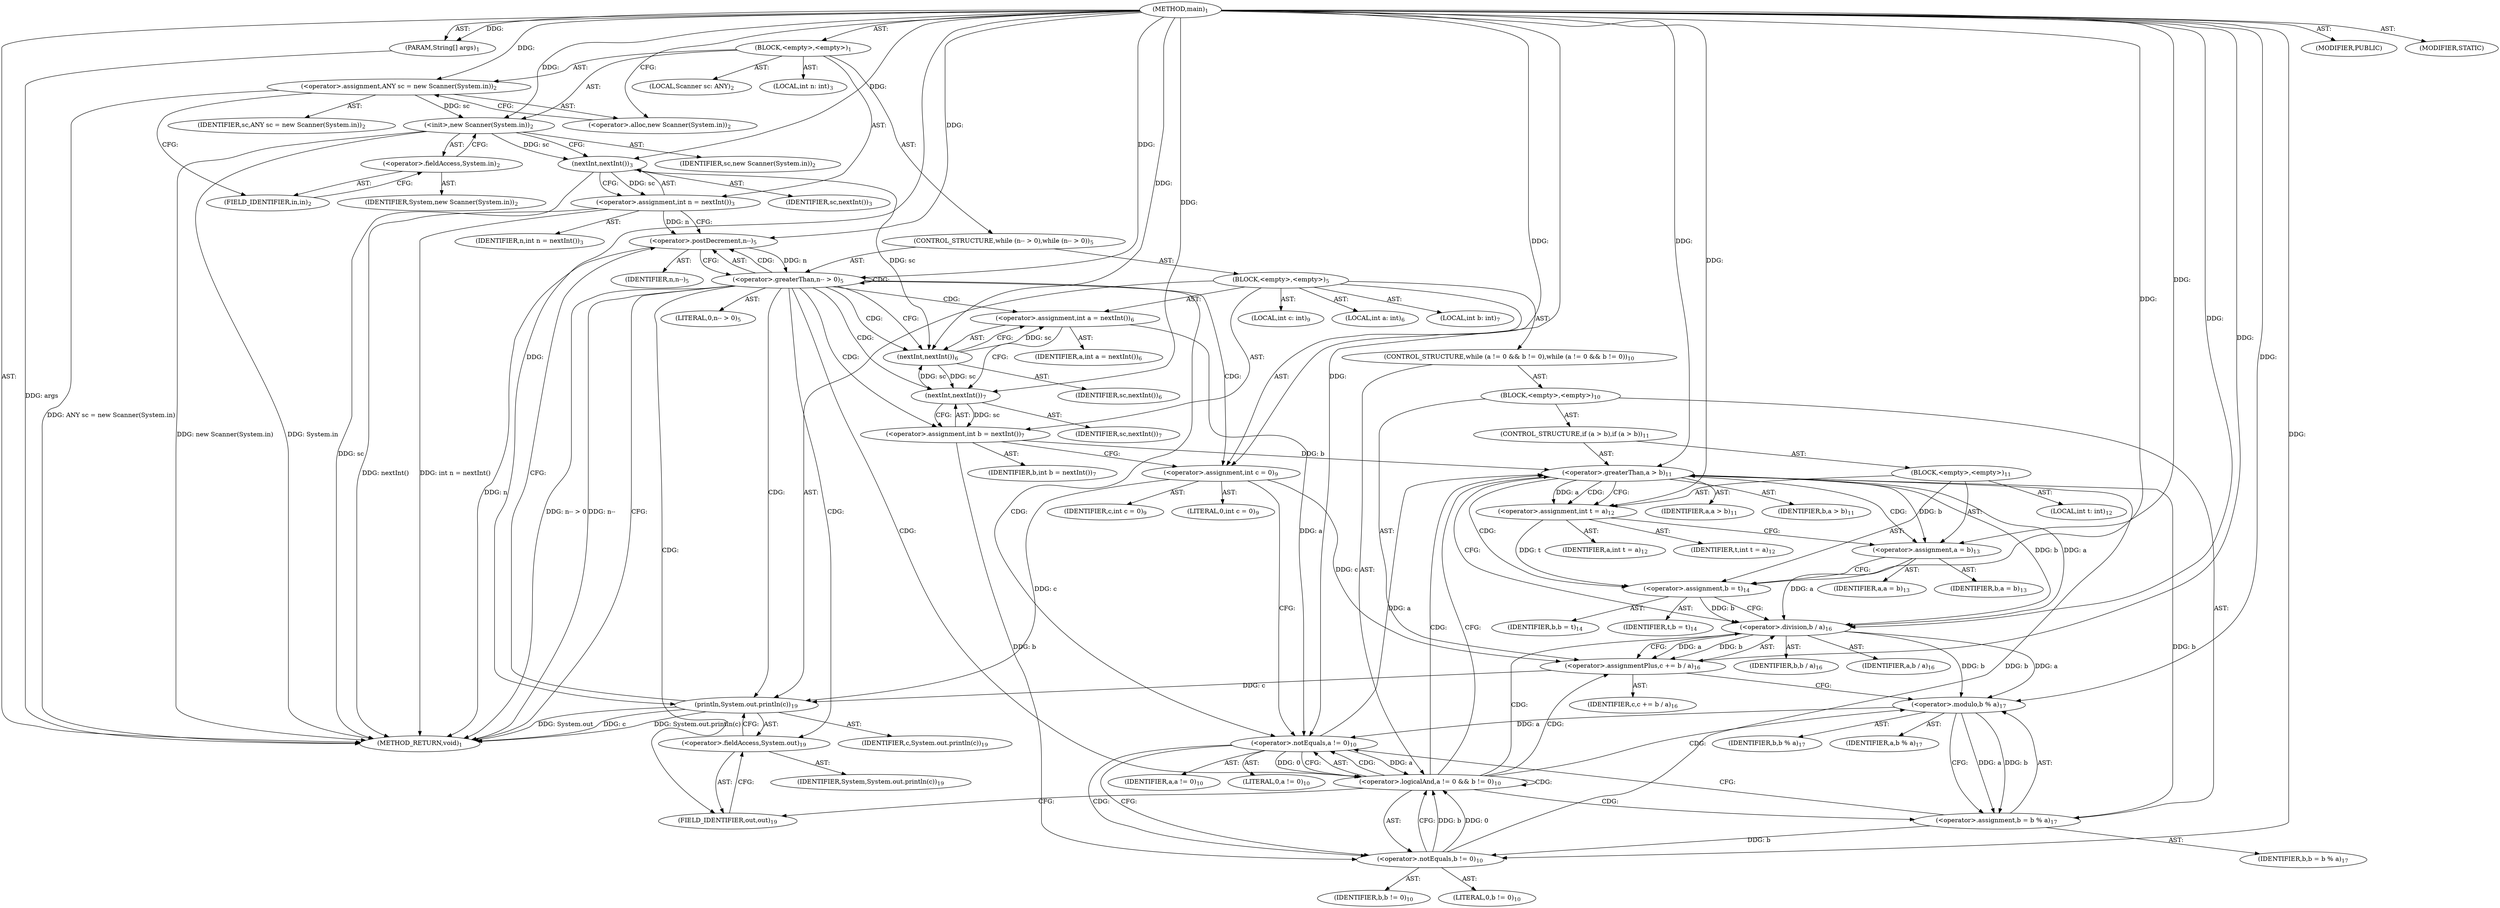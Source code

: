 digraph "main" {  
"19" [label = <(METHOD,main)<SUB>1</SUB>> ]
"20" [label = <(PARAM,String[] args)<SUB>1</SUB>> ]
"21" [label = <(BLOCK,&lt;empty&gt;,&lt;empty&gt;)<SUB>1</SUB>> ]
"4" [label = <(LOCAL,Scanner sc: ANY)<SUB>2</SUB>> ]
"22" [label = <(&lt;operator&gt;.assignment,ANY sc = new Scanner(System.in))<SUB>2</SUB>> ]
"23" [label = <(IDENTIFIER,sc,ANY sc = new Scanner(System.in))<SUB>2</SUB>> ]
"24" [label = <(&lt;operator&gt;.alloc,new Scanner(System.in))<SUB>2</SUB>> ]
"25" [label = <(&lt;init&gt;,new Scanner(System.in))<SUB>2</SUB>> ]
"3" [label = <(IDENTIFIER,sc,new Scanner(System.in))<SUB>2</SUB>> ]
"26" [label = <(&lt;operator&gt;.fieldAccess,System.in)<SUB>2</SUB>> ]
"27" [label = <(IDENTIFIER,System,new Scanner(System.in))<SUB>2</SUB>> ]
"28" [label = <(FIELD_IDENTIFIER,in,in)<SUB>2</SUB>> ]
"29" [label = <(LOCAL,int n: int)<SUB>3</SUB>> ]
"30" [label = <(&lt;operator&gt;.assignment,int n = nextInt())<SUB>3</SUB>> ]
"31" [label = <(IDENTIFIER,n,int n = nextInt())<SUB>3</SUB>> ]
"32" [label = <(nextInt,nextInt())<SUB>3</SUB>> ]
"33" [label = <(IDENTIFIER,sc,nextInt())<SUB>3</SUB>> ]
"34" [label = <(CONTROL_STRUCTURE,while (n-- &gt; 0),while (n-- &gt; 0))<SUB>5</SUB>> ]
"35" [label = <(&lt;operator&gt;.greaterThan,n-- &gt; 0)<SUB>5</SUB>> ]
"36" [label = <(&lt;operator&gt;.postDecrement,n--)<SUB>5</SUB>> ]
"37" [label = <(IDENTIFIER,n,n--)<SUB>5</SUB>> ]
"38" [label = <(LITERAL,0,n-- &gt; 0)<SUB>5</SUB>> ]
"39" [label = <(BLOCK,&lt;empty&gt;,&lt;empty&gt;)<SUB>5</SUB>> ]
"40" [label = <(LOCAL,int a: int)<SUB>6</SUB>> ]
"41" [label = <(&lt;operator&gt;.assignment,int a = nextInt())<SUB>6</SUB>> ]
"42" [label = <(IDENTIFIER,a,int a = nextInt())<SUB>6</SUB>> ]
"43" [label = <(nextInt,nextInt())<SUB>6</SUB>> ]
"44" [label = <(IDENTIFIER,sc,nextInt())<SUB>6</SUB>> ]
"45" [label = <(LOCAL,int b: int)<SUB>7</SUB>> ]
"46" [label = <(&lt;operator&gt;.assignment,int b = nextInt())<SUB>7</SUB>> ]
"47" [label = <(IDENTIFIER,b,int b = nextInt())<SUB>7</SUB>> ]
"48" [label = <(nextInt,nextInt())<SUB>7</SUB>> ]
"49" [label = <(IDENTIFIER,sc,nextInt())<SUB>7</SUB>> ]
"50" [label = <(LOCAL,int c: int)<SUB>9</SUB>> ]
"51" [label = <(&lt;operator&gt;.assignment,int c = 0)<SUB>9</SUB>> ]
"52" [label = <(IDENTIFIER,c,int c = 0)<SUB>9</SUB>> ]
"53" [label = <(LITERAL,0,int c = 0)<SUB>9</SUB>> ]
"54" [label = <(CONTROL_STRUCTURE,while (a != 0 &amp;&amp; b != 0),while (a != 0 &amp;&amp; b != 0))<SUB>10</SUB>> ]
"55" [label = <(&lt;operator&gt;.logicalAnd,a != 0 &amp;&amp; b != 0)<SUB>10</SUB>> ]
"56" [label = <(&lt;operator&gt;.notEquals,a != 0)<SUB>10</SUB>> ]
"57" [label = <(IDENTIFIER,a,a != 0)<SUB>10</SUB>> ]
"58" [label = <(LITERAL,0,a != 0)<SUB>10</SUB>> ]
"59" [label = <(&lt;operator&gt;.notEquals,b != 0)<SUB>10</SUB>> ]
"60" [label = <(IDENTIFIER,b,b != 0)<SUB>10</SUB>> ]
"61" [label = <(LITERAL,0,b != 0)<SUB>10</SUB>> ]
"62" [label = <(BLOCK,&lt;empty&gt;,&lt;empty&gt;)<SUB>10</SUB>> ]
"63" [label = <(CONTROL_STRUCTURE,if (a &gt; b),if (a &gt; b))<SUB>11</SUB>> ]
"64" [label = <(&lt;operator&gt;.greaterThan,a &gt; b)<SUB>11</SUB>> ]
"65" [label = <(IDENTIFIER,a,a &gt; b)<SUB>11</SUB>> ]
"66" [label = <(IDENTIFIER,b,a &gt; b)<SUB>11</SUB>> ]
"67" [label = <(BLOCK,&lt;empty&gt;,&lt;empty&gt;)<SUB>11</SUB>> ]
"68" [label = <(LOCAL,int t: int)<SUB>12</SUB>> ]
"69" [label = <(&lt;operator&gt;.assignment,int t = a)<SUB>12</SUB>> ]
"70" [label = <(IDENTIFIER,t,int t = a)<SUB>12</SUB>> ]
"71" [label = <(IDENTIFIER,a,int t = a)<SUB>12</SUB>> ]
"72" [label = <(&lt;operator&gt;.assignment,a = b)<SUB>13</SUB>> ]
"73" [label = <(IDENTIFIER,a,a = b)<SUB>13</SUB>> ]
"74" [label = <(IDENTIFIER,b,a = b)<SUB>13</SUB>> ]
"75" [label = <(&lt;operator&gt;.assignment,b = t)<SUB>14</SUB>> ]
"76" [label = <(IDENTIFIER,b,b = t)<SUB>14</SUB>> ]
"77" [label = <(IDENTIFIER,t,b = t)<SUB>14</SUB>> ]
"78" [label = <(&lt;operator&gt;.assignmentPlus,c += b / a)<SUB>16</SUB>> ]
"79" [label = <(IDENTIFIER,c,c += b / a)<SUB>16</SUB>> ]
"80" [label = <(&lt;operator&gt;.division,b / a)<SUB>16</SUB>> ]
"81" [label = <(IDENTIFIER,b,b / a)<SUB>16</SUB>> ]
"82" [label = <(IDENTIFIER,a,b / a)<SUB>16</SUB>> ]
"83" [label = <(&lt;operator&gt;.assignment,b = b % a)<SUB>17</SUB>> ]
"84" [label = <(IDENTIFIER,b,b = b % a)<SUB>17</SUB>> ]
"85" [label = <(&lt;operator&gt;.modulo,b % a)<SUB>17</SUB>> ]
"86" [label = <(IDENTIFIER,b,b % a)<SUB>17</SUB>> ]
"87" [label = <(IDENTIFIER,a,b % a)<SUB>17</SUB>> ]
"88" [label = <(println,System.out.println(c))<SUB>19</SUB>> ]
"89" [label = <(&lt;operator&gt;.fieldAccess,System.out)<SUB>19</SUB>> ]
"90" [label = <(IDENTIFIER,System,System.out.println(c))<SUB>19</SUB>> ]
"91" [label = <(FIELD_IDENTIFIER,out,out)<SUB>19</SUB>> ]
"92" [label = <(IDENTIFIER,c,System.out.println(c))<SUB>19</SUB>> ]
"93" [label = <(MODIFIER,PUBLIC)> ]
"94" [label = <(MODIFIER,STATIC)> ]
"95" [label = <(METHOD_RETURN,void)<SUB>1</SUB>> ]
  "19" -> "20"  [ label = "AST: "] 
  "19" -> "21"  [ label = "AST: "] 
  "19" -> "93"  [ label = "AST: "] 
  "19" -> "94"  [ label = "AST: "] 
  "19" -> "95"  [ label = "AST: "] 
  "21" -> "4"  [ label = "AST: "] 
  "21" -> "22"  [ label = "AST: "] 
  "21" -> "25"  [ label = "AST: "] 
  "21" -> "29"  [ label = "AST: "] 
  "21" -> "30"  [ label = "AST: "] 
  "21" -> "34"  [ label = "AST: "] 
  "22" -> "23"  [ label = "AST: "] 
  "22" -> "24"  [ label = "AST: "] 
  "25" -> "3"  [ label = "AST: "] 
  "25" -> "26"  [ label = "AST: "] 
  "26" -> "27"  [ label = "AST: "] 
  "26" -> "28"  [ label = "AST: "] 
  "30" -> "31"  [ label = "AST: "] 
  "30" -> "32"  [ label = "AST: "] 
  "32" -> "33"  [ label = "AST: "] 
  "34" -> "35"  [ label = "AST: "] 
  "34" -> "39"  [ label = "AST: "] 
  "35" -> "36"  [ label = "AST: "] 
  "35" -> "38"  [ label = "AST: "] 
  "36" -> "37"  [ label = "AST: "] 
  "39" -> "40"  [ label = "AST: "] 
  "39" -> "41"  [ label = "AST: "] 
  "39" -> "45"  [ label = "AST: "] 
  "39" -> "46"  [ label = "AST: "] 
  "39" -> "50"  [ label = "AST: "] 
  "39" -> "51"  [ label = "AST: "] 
  "39" -> "54"  [ label = "AST: "] 
  "39" -> "88"  [ label = "AST: "] 
  "41" -> "42"  [ label = "AST: "] 
  "41" -> "43"  [ label = "AST: "] 
  "43" -> "44"  [ label = "AST: "] 
  "46" -> "47"  [ label = "AST: "] 
  "46" -> "48"  [ label = "AST: "] 
  "48" -> "49"  [ label = "AST: "] 
  "51" -> "52"  [ label = "AST: "] 
  "51" -> "53"  [ label = "AST: "] 
  "54" -> "55"  [ label = "AST: "] 
  "54" -> "62"  [ label = "AST: "] 
  "55" -> "56"  [ label = "AST: "] 
  "55" -> "59"  [ label = "AST: "] 
  "56" -> "57"  [ label = "AST: "] 
  "56" -> "58"  [ label = "AST: "] 
  "59" -> "60"  [ label = "AST: "] 
  "59" -> "61"  [ label = "AST: "] 
  "62" -> "63"  [ label = "AST: "] 
  "62" -> "78"  [ label = "AST: "] 
  "62" -> "83"  [ label = "AST: "] 
  "63" -> "64"  [ label = "AST: "] 
  "63" -> "67"  [ label = "AST: "] 
  "64" -> "65"  [ label = "AST: "] 
  "64" -> "66"  [ label = "AST: "] 
  "67" -> "68"  [ label = "AST: "] 
  "67" -> "69"  [ label = "AST: "] 
  "67" -> "72"  [ label = "AST: "] 
  "67" -> "75"  [ label = "AST: "] 
  "69" -> "70"  [ label = "AST: "] 
  "69" -> "71"  [ label = "AST: "] 
  "72" -> "73"  [ label = "AST: "] 
  "72" -> "74"  [ label = "AST: "] 
  "75" -> "76"  [ label = "AST: "] 
  "75" -> "77"  [ label = "AST: "] 
  "78" -> "79"  [ label = "AST: "] 
  "78" -> "80"  [ label = "AST: "] 
  "80" -> "81"  [ label = "AST: "] 
  "80" -> "82"  [ label = "AST: "] 
  "83" -> "84"  [ label = "AST: "] 
  "83" -> "85"  [ label = "AST: "] 
  "85" -> "86"  [ label = "AST: "] 
  "85" -> "87"  [ label = "AST: "] 
  "88" -> "89"  [ label = "AST: "] 
  "88" -> "92"  [ label = "AST: "] 
  "89" -> "90"  [ label = "AST: "] 
  "89" -> "91"  [ label = "AST: "] 
  "22" -> "28"  [ label = "CFG: "] 
  "25" -> "32"  [ label = "CFG: "] 
  "30" -> "36"  [ label = "CFG: "] 
  "24" -> "22"  [ label = "CFG: "] 
  "26" -> "25"  [ label = "CFG: "] 
  "32" -> "30"  [ label = "CFG: "] 
  "35" -> "95"  [ label = "CFG: "] 
  "35" -> "43"  [ label = "CFG: "] 
  "28" -> "26"  [ label = "CFG: "] 
  "36" -> "35"  [ label = "CFG: "] 
  "41" -> "48"  [ label = "CFG: "] 
  "46" -> "51"  [ label = "CFG: "] 
  "51" -> "56"  [ label = "CFG: "] 
  "88" -> "36"  [ label = "CFG: "] 
  "43" -> "41"  [ label = "CFG: "] 
  "48" -> "46"  [ label = "CFG: "] 
  "55" -> "64"  [ label = "CFG: "] 
  "55" -> "91"  [ label = "CFG: "] 
  "89" -> "88"  [ label = "CFG: "] 
  "56" -> "55"  [ label = "CFG: "] 
  "56" -> "59"  [ label = "CFG: "] 
  "59" -> "55"  [ label = "CFG: "] 
  "78" -> "85"  [ label = "CFG: "] 
  "83" -> "56"  [ label = "CFG: "] 
  "91" -> "89"  [ label = "CFG: "] 
  "64" -> "69"  [ label = "CFG: "] 
  "64" -> "80"  [ label = "CFG: "] 
  "80" -> "78"  [ label = "CFG: "] 
  "85" -> "83"  [ label = "CFG: "] 
  "69" -> "72"  [ label = "CFG: "] 
  "72" -> "75"  [ label = "CFG: "] 
  "75" -> "80"  [ label = "CFG: "] 
  "19" -> "24"  [ label = "CFG: "] 
  "20" -> "95"  [ label = "DDG: args"] 
  "22" -> "95"  [ label = "DDG: ANY sc = new Scanner(System.in)"] 
  "25" -> "95"  [ label = "DDG: System.in"] 
  "25" -> "95"  [ label = "DDG: new Scanner(System.in)"] 
  "32" -> "95"  [ label = "DDG: sc"] 
  "30" -> "95"  [ label = "DDG: nextInt()"] 
  "30" -> "95"  [ label = "DDG: int n = nextInt()"] 
  "36" -> "95"  [ label = "DDG: n"] 
  "35" -> "95"  [ label = "DDG: n--"] 
  "35" -> "95"  [ label = "DDG: n-- &gt; 0"] 
  "88" -> "95"  [ label = "DDG: System.out"] 
  "88" -> "95"  [ label = "DDG: c"] 
  "88" -> "95"  [ label = "DDG: System.out.println(c)"] 
  "19" -> "20"  [ label = "DDG: "] 
  "19" -> "22"  [ label = "DDG: "] 
  "32" -> "30"  [ label = "DDG: sc"] 
  "22" -> "25"  [ label = "DDG: sc"] 
  "19" -> "25"  [ label = "DDG: "] 
  "25" -> "32"  [ label = "DDG: sc"] 
  "19" -> "32"  [ label = "DDG: "] 
  "36" -> "35"  [ label = "DDG: n"] 
  "19" -> "35"  [ label = "DDG: "] 
  "43" -> "41"  [ label = "DDG: sc"] 
  "48" -> "46"  [ label = "DDG: sc"] 
  "19" -> "51"  [ label = "DDG: "] 
  "30" -> "36"  [ label = "DDG: n"] 
  "19" -> "36"  [ label = "DDG: "] 
  "51" -> "88"  [ label = "DDG: c"] 
  "78" -> "88"  [ label = "DDG: c"] 
  "19" -> "88"  [ label = "DDG: "] 
  "32" -> "43"  [ label = "DDG: sc"] 
  "48" -> "43"  [ label = "DDG: sc"] 
  "19" -> "43"  [ label = "DDG: "] 
  "43" -> "48"  [ label = "DDG: sc"] 
  "19" -> "48"  [ label = "DDG: "] 
  "56" -> "55"  [ label = "DDG: a"] 
  "56" -> "55"  [ label = "DDG: 0"] 
  "59" -> "55"  [ label = "DDG: b"] 
  "59" -> "55"  [ label = "DDG: 0"] 
  "80" -> "78"  [ label = "DDG: b"] 
  "80" -> "78"  [ label = "DDG: a"] 
  "85" -> "83"  [ label = "DDG: b"] 
  "85" -> "83"  [ label = "DDG: a"] 
  "41" -> "56"  [ label = "DDG: a"] 
  "85" -> "56"  [ label = "DDG: a"] 
  "19" -> "56"  [ label = "DDG: "] 
  "46" -> "59"  [ label = "DDG: b"] 
  "83" -> "59"  [ label = "DDG: b"] 
  "19" -> "59"  [ label = "DDG: "] 
  "51" -> "78"  [ label = "DDG: c"] 
  "19" -> "78"  [ label = "DDG: "] 
  "56" -> "64"  [ label = "DDG: a"] 
  "19" -> "64"  [ label = "DDG: "] 
  "46" -> "64"  [ label = "DDG: b"] 
  "59" -> "64"  [ label = "DDG: b"] 
  "83" -> "64"  [ label = "DDG: b"] 
  "64" -> "69"  [ label = "DDG: a"] 
  "19" -> "69"  [ label = "DDG: "] 
  "64" -> "72"  [ label = "DDG: b"] 
  "19" -> "72"  [ label = "DDG: "] 
  "69" -> "75"  [ label = "DDG: t"] 
  "19" -> "75"  [ label = "DDG: "] 
  "64" -> "80"  [ label = "DDG: b"] 
  "75" -> "80"  [ label = "DDG: b"] 
  "19" -> "80"  [ label = "DDG: "] 
  "64" -> "80"  [ label = "DDG: a"] 
  "72" -> "80"  [ label = "DDG: a"] 
  "80" -> "85"  [ label = "DDG: b"] 
  "19" -> "85"  [ label = "DDG: "] 
  "80" -> "85"  [ label = "DDG: a"] 
  "35" -> "48"  [ label = "CDG: "] 
  "35" -> "51"  [ label = "CDG: "] 
  "35" -> "89"  [ label = "CDG: "] 
  "35" -> "46"  [ label = "CDG: "] 
  "35" -> "56"  [ label = "CDG: "] 
  "35" -> "91"  [ label = "CDG: "] 
  "35" -> "35"  [ label = "CDG: "] 
  "35" -> "43"  [ label = "CDG: "] 
  "35" -> "36"  [ label = "CDG: "] 
  "35" -> "88"  [ label = "CDG: "] 
  "35" -> "41"  [ label = "CDG: "] 
  "35" -> "55"  [ label = "CDG: "] 
  "55" -> "64"  [ label = "CDG: "] 
  "55" -> "85"  [ label = "CDG: "] 
  "55" -> "56"  [ label = "CDG: "] 
  "55" -> "80"  [ label = "CDG: "] 
  "55" -> "83"  [ label = "CDG: "] 
  "55" -> "55"  [ label = "CDG: "] 
  "55" -> "78"  [ label = "CDG: "] 
  "56" -> "59"  [ label = "CDG: "] 
  "64" -> "75"  [ label = "CDG: "] 
  "64" -> "72"  [ label = "CDG: "] 
  "64" -> "69"  [ label = "CDG: "] 
}
